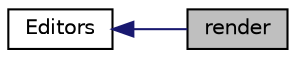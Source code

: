 digraph structs
{
  edge [fontname="Helvetica",fontsize="10",labelfontname="Helvetica",labelfontsize="10"];
  node [fontname="Helvetica",fontsize="10",shape=record];
  rankdir=LR;
  Node1 [label="Editors",height=0.2,width=0.4,color="black", fillcolor="white", style="filled",URL="$d5/d20/group__editors.html"];
  Node0 [label="render",height=0.2,width=0.4,color="black", fillcolor="grey75", style="filled" fontcolor="black"];
  Node1->Node0 [shape=plaintext, color="midnightblue", dir="back", style="solid"];
}
